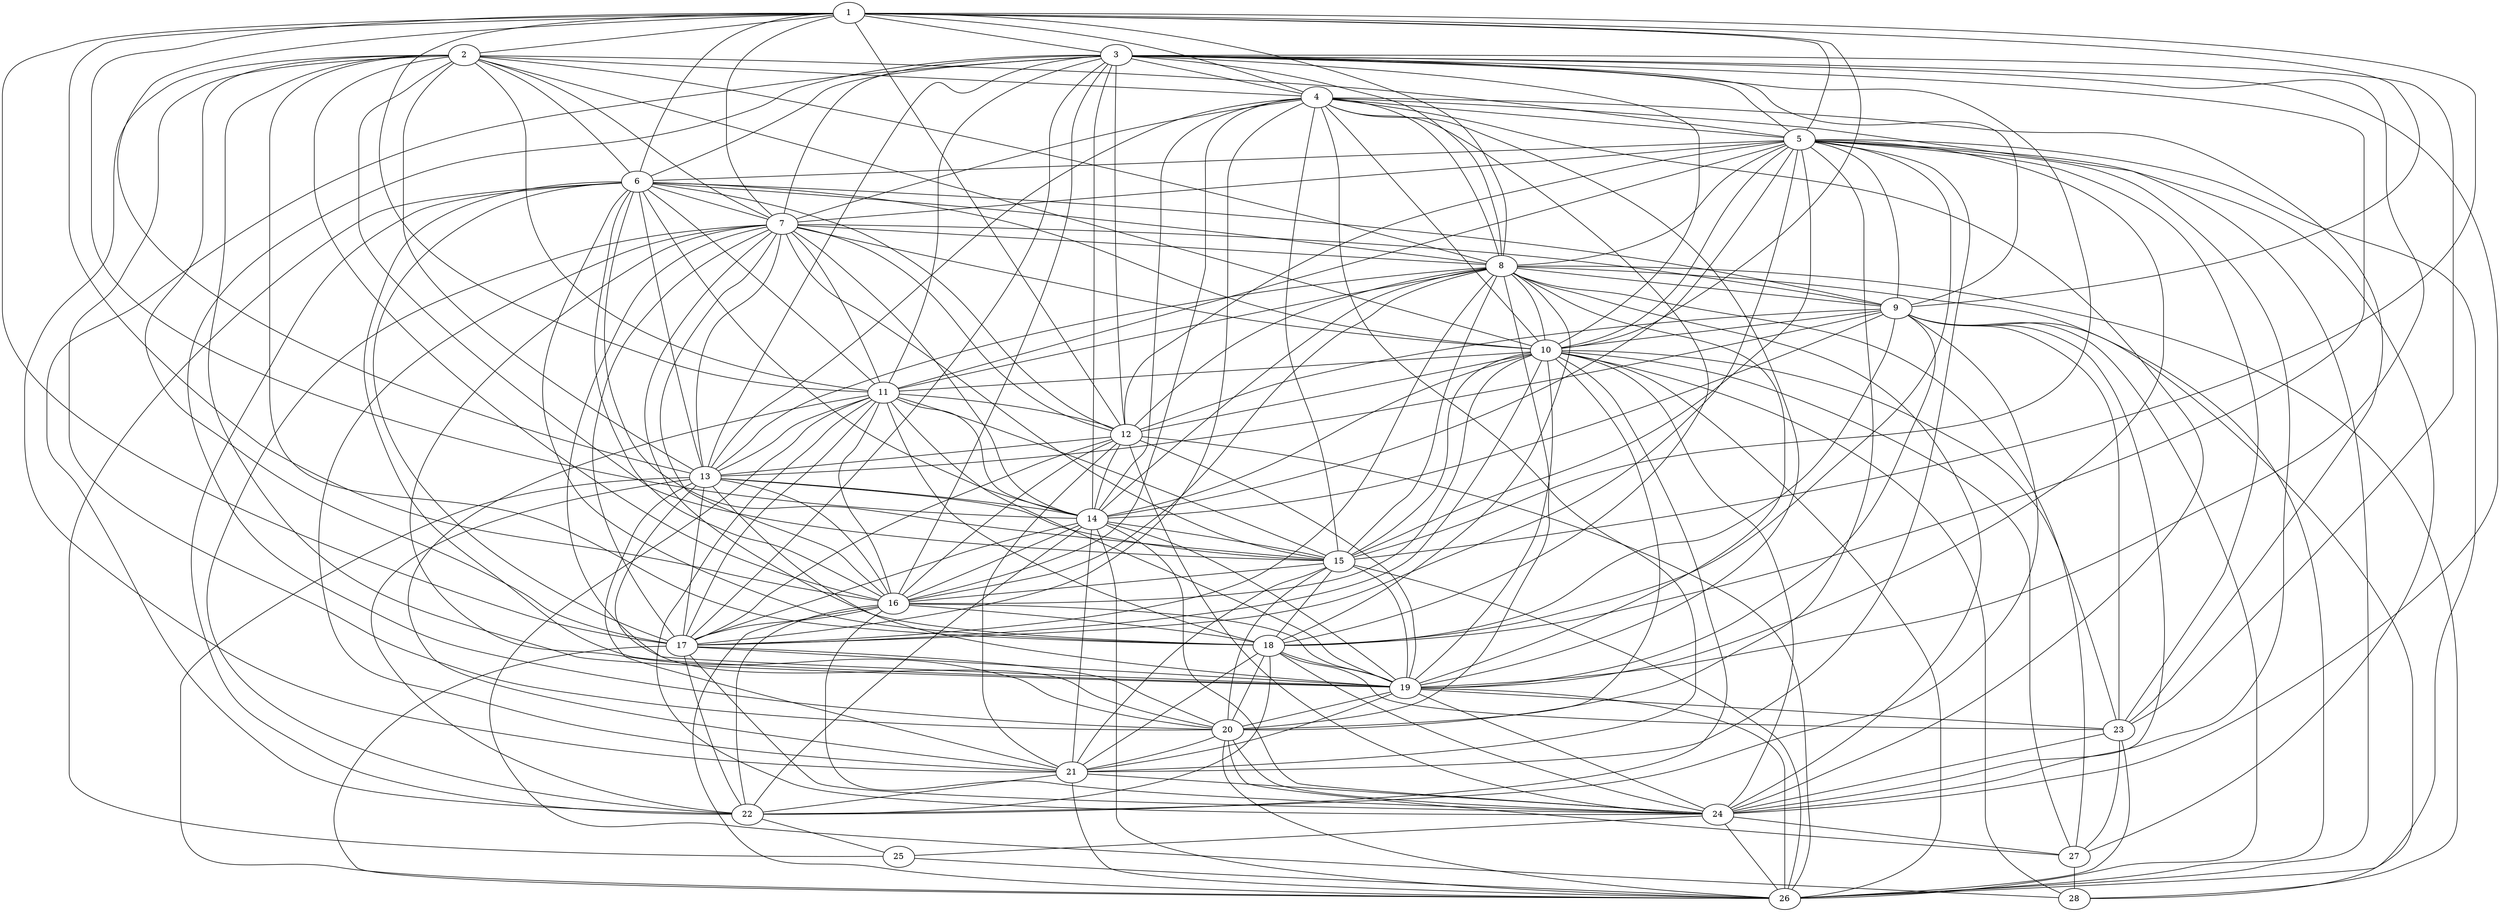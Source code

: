 graph {
1--2;
1--3;
1--4;
1--5;
1--6;
1--7;
1--8;
1--9;
1--10;
1--11;
1--12;
1--13;
1--14;
1--15;
1--16;
1--17;
2--4;
2--5;
2--6;
2--7;
2--18;
2--8;
2--10;
2--11;
2--19;
2--20;
2--13;
2--15;
2--21;
2--16;
2--17;
3--22;
3--4;
3--5;
3--6;
3--7;
3--18;
3--8;
3--9;
3--10;
3--11;
3--19;
3--12;
3--20;
3--13;
3--23;
3--14;
3--15;
3--24;
3--16;
3--17;
6--22;
7--22;
18--22;
9--22;
10--22;
22--25;
13--22;
14--22;
21--22;
16--22;
17--22;
4--5;
4--7;
4--18;
4--8;
4--10;
4--26;
4--19;
4--13;
4--23;
4--14;
4--15;
4--21;
4--24;
4--16;
4--17;
5--6;
5--7;
5--18;
5--8;
5--9;
5--27;
5--10;
5--26;
5--11;
5--19;
5--12;
5--20;
5--23;
5--14;
5--15;
5--21;
5--24;
5--17;
6--7;
6--18;
6--8;
6--9;
6--10;
6--11;
6--19;
6--12;
6--25;
6--13;
6--14;
6--15;
6--16;
6--17;
7--18;
7--8;
7--9;
7--10;
7--11;
7--19;
7--12;
7--20;
7--13;
7--14;
7--15;
7--21;
7--16;
7--17;
8--18;
9--18;
11--18;
18--19;
18--20;
18--23;
15--18;
18--21;
18--24;
16--18;
11--28;
8--28;
9--28;
27--28;
10--28;
8--9;
8--27;
8--10;
8--26;
8--11;
8--19;
8--12;
8--20;
8--13;
8--14;
8--15;
8--24;
8--16;
8--17;
9--10;
9--26;
9--19;
9--12;
9--13;
9--23;
9--14;
9--24;
10--27;
20--27;
23--27;
24--27;
10--26;
10--11;
10--19;
10--12;
10--20;
10--23;
10--14;
10--15;
10--24;
10--16;
10--17;
19--26;
12--26;
20--26;
25--26;
13--26;
23--26;
14--26;
15--26;
21--26;
24--26;
16--26;
17--26;
11--19;
11--12;
11--13;
11--14;
11--15;
11--21;
11--24;
11--16;
11--17;
12--19;
19--20;
13--19;
19--23;
14--19;
15--19;
19--21;
19--24;
16--19;
17--19;
12--13;
12--14;
12--21;
12--24;
12--16;
12--17;
13--20;
15--20;
20--21;
20--24;
17--20;
24--25;
13--14;
13--15;
13--21;
13--16;
13--17;
23--24;
14--15;
14--21;
14--24;
14--16;
14--17;
15--21;
15--16;
21--24;
16--24;
17--24;
16--17;
}
